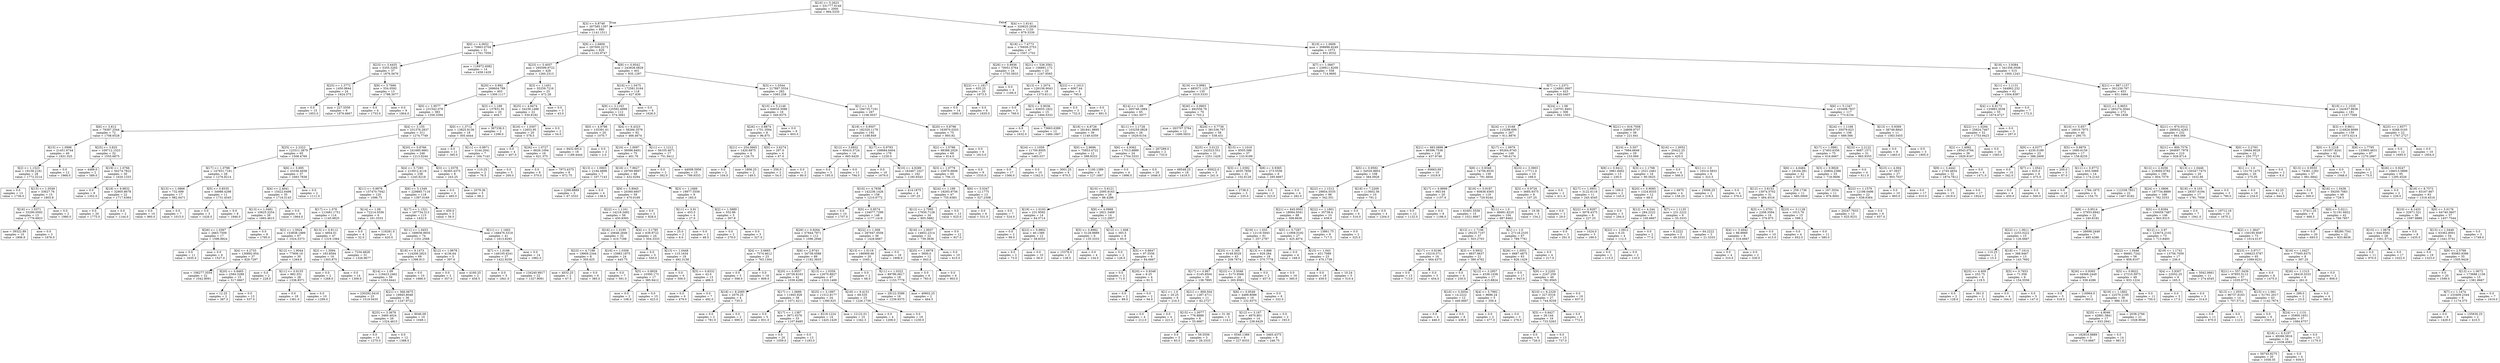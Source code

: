 digraph Tree {
node [shape=box] ;
0 [label="X[10] <= 5.2623\nmse = 331777.9149\nsamples = 2000\nvalue = 994.5335"] ;
1 [label="X[3] <= 0.8748\nmse = 307585.1397\nsamples = 880\nvalue = 1141.1511"] ;
0 -> 1 [labeldistance=2.5, labelangle=45, headlabel="True"] ;
2 [label="X[0] <= 4.0652\nmse = 70863.0704\nsamples = 51\nvalue = 1761.7059"] ;
1 -> 2 ;
3 [label="X[23] <= 3.4455\nmse = 5355.3265\nsamples = 37\nvalue = 1876.5676"] ;
2 -> 3 ;
4 [label="X[25] <= 1.3772\nmse = 1450.9844\nsamples = 24\nvalue = 1924.375"] ;
3 -> 4 ;
5 [label="mse = 0.0\nsamples = 15\nvalue = 1953.0"] ;
4 -> 5 ;
6 [label="mse = 227.5556\nsamples = 9\nvalue = 1876.6667"] ;
4 -> 6 ;
7 [label="X[9] <= 5.7666\nmse = 554.0592\nsamples = 13\nvalue = 1788.3077"] ;
3 -> 7 ;
8 [label="mse = 0.0\nsamples = 4\nvalue = 1753.0"] ;
7 -> 8 ;
9 [label="mse = 0.0\nsamples = 9\nvalue = 1804.0"] ;
7 -> 9 ;
10 [label="mse = 116972.4082\nsamples = 14\nvalue = 1458.1429"] ;
2 -> 10 ;
11 [label="X[9] <= 2.6809\nmse = 297000.2273\nsamples = 829\nvalue = 1102.9747"] ;
1 -> 11 ;
12 [label="X[23] <= 5.4057\nmse = 295599.9722\nsamples = 428\nvalue = 1260.2313"] ;
11 -> 12 ;
13 [label="X[20] <= 0.892\nmse = 269604.789\nsamples = 403\nvalue = 1309.1117"] ;
12 -> 13 ;
14 [label="X[0] <= 1.9577\nmse = 231542.078\nsamples = 383\nvalue = 1356.3394"] ;
13 -> 14 ;
15 [label="X[6] <= 3.812\nmse = 79397.2544\nsamples = 72\nvalue = 1708.6528"] ;
14 -> 15 ;
16 [label="X[15] <= 1.0996\nmse = 21451.6744\nsamples = 40\nvalue = 1831.025"] ;
15 -> 16 ;
17 [label="X[2] <= 1.1523\nmse = 19158.2181\nsamples = 28\nvalue = 1772.3214"] ;
16 -> 17 ;
18 [label="mse = 0.0\nsamples = 13\nvalue = 1736.0"] ;
17 -> 18 ;
19 [label="X[15] <= 1.0549\nmse = 33627.76\nsamples = 15\nvalue = 1803.8"] ;
17 -> 19 ;
20 [label="X[16] <= 1.0371\nmse = 33290.0592\nsamples = 13\nvalue = 1776.6923"] ;
19 -> 20 ;
21 [label="mse = 39322.89\nsamples = 10\nvalue = 1806.9"] ;
20 -> 21 ;
22 [label="mse = 0.0\nsamples = 3\nvalue = 1676.0"] ;
20 -> 22 ;
23 [label="mse = 0.0\nsamples = 2\nvalue = 1980.0"] ;
19 -> 23 ;
24 [label="mse = 0.0\nsamples = 12\nvalue = 1968.0"] ;
16 -> 24 ;
25 [label="X[25] <= 3.825\nmse = 109712.1523\nsamples = 32\nvalue = 1555.6875"] ;
15 -> 25 ;
26 [label="mse = 4489.0\nsamples = 2\nvalue = 589.0"] ;
25 -> 26 ;
27 [label="X[19] <= 1.0766\nmse = 50274.7822\nsamples = 30\nvalue = 1620.1333"] ;
25 -> 27 ;
28 [label="mse = 0.0\nsamples = 8\nvalue = 1352.0"] ;
27 -> 28 ;
29 [label="X[18] <= 9.9832\nmse = 32905.8678\nsamples = 22\nvalue = 1717.6364"] ;
27 -> 29 ;
30 [label="mse = 0.0\nsamples = 20\nvalue = 1775.0"] ;
29 -> 30 ;
31 [label="mse = 0.0\nsamples = 2\nvalue = 1144.0"] ;
29 -> 31 ;
32 [label="X[4] <= 3.155\nmse = 231376.2837\nsamples = 311\nvalue = 1274.7749"] ;
14 -> 32 ;
33 [label="X[25] <= 2.2323\nmse = 123311.3879\nsamples = 65\nvalue = 1508.4769"] ;
32 -> 33 ;
34 [label="X[17] <= 1.0798\nmse = 147931.7181\nsamples = 28\nvalue = 1276.8214"] ;
33 -> 34 ;
35 [label="X[15] <= 1.0866\nmse = 732.699\nsamples = 17\nvalue = 982.6471"] ;
34 -> 35 ;
36 [label="mse = 0.0\nsamples = 10\nvalue = 960.0"] ;
35 -> 36 ;
37 [label="mse = 0.0\nsamples = 7\nvalue = 1015.0"] ;
35 -> 37 ;
38 [label="X[5] <= 0.8535\nmse = 34988.4298\nsamples = 11\nvalue = 1731.4545"] ;
34 -> 38 ;
39 [label="mse = 0.0\nsamples = 3\nvalue = 1426.0"] ;
38 -> 39 ;
40 [label="mse = 0.0\nsamples = 8\nvalue = 1846.0"] ;
38 -> 40 ;
41 [label="X[6] <= 5.695\nmse = 33336.4938\nsamples = 37\nvalue = 1683.7838"] ;
33 -> 41 ;
42 [label="X[4] <= 2.4041\nmse = 15422.6498\nsamples = 35\nvalue = 1716.5143"] ;
41 -> 42 ;
43 [label="X[13] <= 1.0481\nmse = 10625.3254\nsamples = 26\nvalue = 1665.4615"] ;
42 -> 43 ;
44 [label="X[26] <= 1.0367\nmse = 2663.7509\nsamples = 17\nvalue = 1596.8824"] ;
43 -> 44 ;
45 [label="mse = 0.0\nsamples = 11\nvalue = 1635.0"] ;
44 -> 45 ;
46 [label="mse = 0.0\nsamples = 6\nvalue = 1527.0"] ;
44 -> 46 ;
47 [label="mse = 0.0\nsamples = 9\nvalue = 1795.0"] ;
43 -> 47 ;
48 [label="mse = 0.0\nsamples = 9\nvalue = 1864.0"] ;
42 -> 48 ;
49 [label="mse = 0.0\nsamples = 2\nvalue = 1111.0"] ;
41 -> 49 ;
50 [label="X[20] <= 0.8766\nmse = 241685.6661\nsamples = 246\nvalue = 1213.0244"] ;
32 -> 50 ;
51 [label="X[4] <= 5.7293\nmse = 215912.4116\nsamples = 238\nvalue = 1245.6218"] ;
50 -> 51 ;
52 [label="X[11] <= 0.9978\nmse = 157470.7042\nsamples = 120\nvalue = 1096.75"] ;
51 -> 52 ;
53 [label="X[17] <= 1.076\nmse = 113481.1751\nsamples = 114\nvalue = 1145.9825"] ;
52 -> 53 ;
54 [label="X[2] <= 1.5924\nmse = 153838.1889\nsamples = 67\nvalue = 1024.5373"] ;
53 -> 54 ;
55 [label="X[4] <= 4.2733\nmse = 130892.954\nsamples = 37\nvalue = 829.7297"] ;
54 -> 55 ;
56 [label="mse = 106277.3554\nsamples = 22\nvalue = 1042.9091"] ;
55 -> 56 ;
57 [label="X[20] <= 0.8465\nmse = 2584.3289\nsamples = 15\nvalue = 517.0667"] ;
55 -> 57 ;
58 [label="mse = 12.25\nsamples = 2\nvalue = 387.5"] ;
57 -> 58 ;
59 [label="mse = 0.0\nsamples = 13\nvalue = 537.0"] ;
57 -> 59 ;
60 [label="X[12] <= 1.9044\nmse = 77606.16\nsamples = 30\nvalue = 1264.8"] ;
54 -> 60 ;
61 [label="mse = 0.0\nsamples = 2\nvalue = 228.0"] ;
60 -> 61 ;
62 [label="X[11] <= 0.9155\nmse = 882.551\nsamples = 28\nvalue = 1338.8571"] ;
60 -> 62 ;
63 [label="mse = 0.0\nsamples = 18\nvalue = 1361.0"] ;
62 -> 63 ;
64 [label="mse = 0.0\nsamples = 10\nvalue = 1299.0"] ;
62 -> 64 ;
65 [label="X[13] <= 0.8112\nmse = 4954.01\nsamples = 47\nvalue = 1319.1064"] ;
53 -> 65 ;
66 [label="X[2] <= 1.3094\nmse = 183.8594\nsamples = 16\nvalue = 1303.875"] ;
65 -> 66 ;
67 [label="mse = 0.0\nsamples = 2\nvalue = 1268.0"] ;
66 -> 67 ;
68 [label="mse = 0.0\nsamples = 14\nvalue = 1309.0"] ;
66 -> 68 ;
69 [label="mse = 7234.4828\nsamples = 31\nvalue = 1326.9677"] ;
65 -> 69 ;
70 [label="X[14] <= 1.09\nmse = 72214.5556\nsamples = 6\nvalue = 161.3333"] ;
52 -> 70 ;
71 [label="mse = 0.0\nsamples = 4\nvalue = 32.0"] ;
70 -> 71 ;
72 [label="mse = 116281.0\nsamples = 2\nvalue = 420.0"] ;
70 -> 72 ;
73 [label="X[6] <= 5.1349\nmse = 229885.7116\nsamples = 118\nvalue = 1397.0169"] ;
51 -> 73 ;
74 [label="X[17] <= 1.1521\nmse = 187734.313\nsamples = 115\nvalue = 1432.0"] ;
73 -> 74 ;
75 [label="X[11] <= 1.0453\nmse = 169936.8935\nsamples = 74\nvalue = 1331.2568"] ;
74 -> 75 ;
76 [label="X[18] <= 9.1473\nmse = 114206.2823\nsamples = 69\nvalue = 1398.913"] ;
75 -> 76 ;
77 [label="X[14] <= 1.09\nmse = 119423.2462\nsamples = 59\nvalue = 1353.6441"] ;
76 -> 77 ;
78 [label="mse = 230292.0416\nsamples = 23\nvalue = 1519.0435"] ;
77 -> 78 ;
79 [label="X[21] <= 566.0675\nmse = 19945.8048\nsamples = 36\nvalue = 1247.9722"] ;
77 -> 79 ;
80 [label="X[25] <= 3.3678\nmse = 3460.4024\nsamples = 26\nvalue = 1324.4615"] ;
79 -> 80 ;
81 [label="mse = 0.0\nsamples = 14\nvalue = 1270.0"] ;
80 -> 81 ;
82 [label="mse = 0.0\nsamples = 12\nvalue = 1388.0"] ;
80 -> 82 ;
83 [label="mse = 8046.09\nsamples = 10\nvalue = 1049.1"] ;
79 -> 83 ;
84 [label="mse = 0.0\nsamples = 10\nvalue = 1666.0"] ;
76 -> 84 ;
85 [label="X[12] <= 1.9678\nmse = 4136.64\nsamples = 5\nvalue = 397.6"] ;
75 -> 85 ;
86 [label="mse = 0.0\nsamples = 3\nvalue = 357.0"] ;
85 -> 86 ;
87 [label="mse = 4160.25\nsamples = 2\nvalue = 458.5"] ;
85 -> 87 ;
88 [label="X[11] <= 1.1602\nmse = 168476.5318\nsamples = 41\nvalue = 1613.8293"] ;
74 -> 88 ;
89 [label="X[7] <= 1.0198\nmse = 149105.6241\nsamples = 27\nvalue = 1422.9259"] ;
88 -> 89 ;
90 [label="mse = 0.0\nsamples = 5\nvalue = 1841.0"] ;
89 -> 90 ;
91 [label="mse = 134240.9917\nsamples = 22\nvalue = 1327.9091"] ;
89 -> 91 ;
92 [label="mse = 0.0\nsamples = 14\nvalue = 1982.0"] ;
88 -> 92 ;
93 [label="mse = 450.0\nsamples = 3\nvalue = 56.0"] ;
73 -> 93 ;
94 [label="X[3] <= 1.0378\nmse = 36365.4375\nsamples = 8\nvalue = 243.25"] ;
50 -> 94 ;
95 [label="mse = 0.0\nsamples = 3\nvalue = 485.0"] ;
94 -> 95 ;
96 [label="mse = 2079.36\nsamples = 5\nvalue = 98.2"] ;
94 -> 96 ;
97 [label="X[3] <= 1.189\nmse = 137831.91\nsamples = 20\nvalue = 404.7"] ;
13 -> 97 ;
98 [label="X[0] <= 1.3712\nmse = 13825.9136\nsamples = 18\nvalue = 305.4444"] ;
97 -> 98 ;
99 [label="mse = 0.0\nsamples = 11\nvalue = 395.0"] ;
98 -> 99 ;
100 [label="X[11] <= 0.9971\nmse = 3144.2041\nsamples = 7\nvalue = 164.7143"] ;
98 -> 100 ;
101 [label="mse = 110.25\nsamples = 2\nvalue = 76.5"] ;
100 -> 101 ;
102 [label="mse = 0.0\nsamples = 5\nvalue = 200.0"] ;
100 -> 102 ;
103 [label="mse = 367236.0\nsamples = 2\nvalue = 1298.0"] ;
97 -> 103 ;
104 [label="X[3] <= 1.1451\nmse = 55259.7216\nsamples = 25\nvalue = 472.28"] ;
12 -> 104 ;
105 [label="X[25] <= 4.8474\nmse = 34239.1488\nsamples = 22\nvalue = 530.8182"] ;
104 -> 105 ;
106 [label="X[16] <= 1.0307\nmse = 12653.95\nsamples = 20\nvalue = 578.5"] ;
105 -> 106 ;
107 [label="mse = 0.0\nsamples = 4\nvalue = 407.0"] ;
106 -> 107 ;
108 [label="X[26] <= 1.0727\nmse = 6626.1094\nsamples = 16\nvalue = 621.375"] ;
106 -> 108 ;
109 [label="mse = 0.0\nsamples = 8\nvalue = 570.0"] ;
108 -> 109 ;
110 [label="mse = 7973.4375\nsamples = 8\nvalue = 672.75"] ;
108 -> 110 ;
111 [label="mse = 0.0\nsamples = 2\nvalue = 54.0"] ;
105 -> 111 ;
112 [label="mse = 0.0\nsamples = 3\nvalue = 43.0"] ;
104 -> 112 ;
113 [label="X[8] <= 0.9542\nmse = 243928.0829\nsamples = 401\nvalue = 935.1297"] ;
11 -> 113 ;
114 [label="X[16] <= 1.0475\nmse = 172581.0164\nsamples = 118\nvalue = 627.839"] ;
113 -> 114 ;
115 [label="X[9] <= 3.1163\nmse = 125592.4999\nsamples = 112\nvalue = 574.3661"] ;
114 -> 115 ;
116 [label="X[0] <= 4.9786\nmse = 135391.61\nsamples = 20\nvalue = 1070.7"] ;
115 -> 116 ;
117 [label="mse = 9432.6914\nsamples = 18\nvalue = 1189.4444"] ;
116 -> 117 ;
118 [label="mse = 0.0\nsamples = 2\nvalue = 2.0"] ;
116 -> 118 ;
119 [label="X[4] <= 6.4323\nmse = 58266.3576\nsamples = 92\nvalue = 466.4674"] ;
115 -> 119 ;
120 [label="X[16] <= 1.0097\nmse = 36096.8491\nsamples = 75\nvalue = 401.76"] ;
119 -> 120 ;
121 [label="X[13] <= 1.0903\nmse = 2194.4898\nsamples = 7\nvalue = 107.7143"] ;
120 -> 121 ;
122 [label="mse = 2266.8889\nsamples = 3\nvalue = 67.3333"] ;
121 -> 122 ;
123 [label="mse = 0.0\nsamples = 4\nvalue = 138.0"] ;
121 -> 123 ;
124 [label="X[18] <= 7.9627\nmse = 29769.9697\nsamples = 68\nvalue = 432.0294"] ;
120 -> 124 ;
125 [label="X[9] <= 5.8945\nmse = 20360.6607\nsamples = 59\nvalue = 470.0169"] ;
124 -> 125 ;
126 [label="X[22] <= 1.1161\nmse = 14218.3492\nsamples = 56\nvalue = 450.8393"] ;
125 -> 126 ;
127 [label="X[16] <= 1.0195\nmse = 20646.2646\nsamples = 32\nvalue = 410.7188"] ;
126 -> 127 ;
128 [label="X[23] <= 4.7198\nmse = 19909.2344\nsamples = 8\nvalue = 305.625"] ;
127 -> 128 ;
129 [label="mse = 4032.25\nsamples = 2\nvalue = 67.5"] ;
128 -> 129 ;
130 [label="mse = 0.0\nsamples = 6\nvalue = 385.0"] ;
128 -> 130 ;
131 [label="X[16] <= 1.0306\nmse = 15983.1875\nsamples = 24\nvalue = 445.75"] ;
127 -> 131 ;
132 [label="mse = 0.0\nsamples = 7\nvalue = 591.0"] ;
131 -> 132 ;
133 [label="X[5] <= 0.8929\nmse = 10300.173\nsamples = 17\nvalue = 385.9412"] ;
131 -> 133 ;
134 [label="mse = 0.0\nsamples = 2\nvalue = 108.0"] ;
133 -> 134 ;
135 [label="mse = 0.0\nsamples = 15\nvalue = 423.0"] ;
133 -> 135 ;
136 [label="X[4] <= 3.1785\nmse = 639.9722\nsamples = 24\nvalue = 504.3333"] ;
126 -> 136 ;
137 [label="mse = 0.0\nsamples = 5\nvalue = 550.0"] ;
136 -> 137 ;
138 [label="X[13] <= 1.0448\nmse = 115.1634\nsamples = 19\nvalue = 492.3158"] ;
136 -> 138 ;
139 [label="mse = 0.0\nsamples = 6\nvalue = 506.0"] ;
138 -> 139 ;
140 [label="X[5] <= 0.8332\nmse = 42.0\nsamples = 13\nvalue = 486.0"] ;
138 -> 140 ;
141 [label="mse = 0.0\nsamples = 6\nvalue = 479.0"] ;
140 -> 141 ;
142 [label="mse = 0.0\nsamples = 7\nvalue = 492.0"] ;
140 -> 142 ;
143 [label="mse = 0.0\nsamples = 3\nvalue = 828.0"] ;
125 -> 143 ;
144 [label="X[3] <= 1.1669\nmse = 19977.5556\nsamples = 9\nvalue = 183.0"] ;
124 -> 144 ;
145 [label="X[11] <= 0.91\nmse = 453.5\nsamples = 4\nvalue = 27.0"] ;
144 -> 145 ;
146 [label="mse = 25.0\nsamples = 2\nvalue = 6.0"] ;
145 -> 146 ;
147 [label="mse = 0.0\nsamples = 2\nvalue = 48.0"] ;
145 -> 147 ;
148 [label="X[2] <= 1.5889\nmse = 552.96\nsamples = 5\nvalue = 307.8"] ;
144 -> 148 ;
149 [label="mse = 0.0\nsamples = 2\nvalue = 279.0"] ;
148 -> 149 ;
150 [label="mse = 0.0\nsamples = 3\nvalue = 327.0"] ;
148 -> 150 ;
151 [label="X[11] <= 1.1212\nmse = 56105.4671\nsamples = 17\nvalue = 751.9412"] ;
119 -> 151 ;
152 [label="mse = 0.0\nsamples = 2\nvalue = 392.0"] ;
151 -> 152 ;
153 [label="mse = 44008.5956\nsamples = 15\nvalue = 799.9333"] ;
151 -> 153 ;
154 [label="mse = 0.0\nsamples = 6\nvalue = 1626.0"] ;
114 -> 154 ;
155 [label="X[3] <= 1.0344\nmse = 217887.5554\nsamples = 283\nvalue = 1063.258"] ;
113 -> 155 ;
156 [label="X[10] <= 5.2146\nmse = 64916.3086\nsamples = 16\nvalue = 349.9375"] ;
155 -> 156 ;
157 [label="X[26] <= 0.8874\nmse = 1751.3594\nsamples = 8\nvalue = 96.875"] ;
156 -> 157 ;
158 [label="X[21] <= 254.0665\nmse = 1420.6875\nsamples = 4\nvalue = 126.75"] ;
157 -> 158 ;
159 [label="mse = 0.0\nsamples = 2\nvalue = 104.0"] ;
158 -> 159 ;
160 [label="mse = 1806.25\nsamples = 2\nvalue = 149.5"] ;
158 -> 160 ;
161 [label="X[0] <= 3.6274\nmse = 297.0\nsamples = 4\nvalue = 67.0"] ;
157 -> 161 ;
162 [label="mse = 256.0\nsamples = 2\nvalue = 54.0"] ;
161 -> 162 ;
163 [label="mse = 0.0\nsamples = 2\nvalue = 80.0"] ;
161 -> 163 ;
164 [label="mse = 0.0\nsamples = 8\nvalue = 603.0"] ;
156 -> 164 ;
165 [label="X[1] <= 1.0\nmse = 194735.7191\nsamples = 267\nvalue = 1106.0037"] ;
155 -> 165 ;
166 [label="X[19] <= 0.9507\nmse = 182320.1178\nsamples = 192\nvalue = 1188.849"] ;
165 -> 166 ;
167 [label="X[12] <= 3.6932\nmse = 60410.3724\nsamples = 14\nvalue = 665.6429"] ;
166 -> 167 ;
168 [label="mse = 0.0\nsamples = 3\nvalue = 195.0"] ;
167 -> 168 ;
169 [label="mse = 0.0\nsamples = 11\nvalue = 794.0"] ;
167 -> 169 ;
170 [label="X[17] <= 0.9793\nmse = 168684.6404\nsamples = 178\nvalue = 1230.0"] ;
166 -> 170 ;
171 [label="mse = 0.0\nsamples = 16\nvalue = 1679.0"] ;
170 -> 171 ;
172 [label="X[10] <= 4.9289\nmse = 163467.1027\nsamples = 162\nvalue = 1185.6543"] ;
170 -> 172 ;
173 [label="X[10] <= 4.7838\nmse = 142236.1426\nsamples = 158\nvalue = 1210.6772"] ;
172 -> 173 ;
174 [label="mse = 0.0\nsamples = 10\nvalue = 1707.0"] ;
173 -> 174 ;
175 [label="X[5] <= 0.9574\nmse = 134077.7299\nsamples = 148\nvalue = 1177.1419"] ;
173 -> 175 ;
176 [label="X[26] <= 0.9264\nmse = 57844.7971\nsamples = 112\nvalue = 1096.2946"] ;
175 -> 176 ;
177 [label="X[4] <= 3.6665\nmse = 7574.4612\nsamples = 23\nvalue = 763.1304"] ;
176 -> 177 ;
178 [label="mse = 0.0\nsamples = 5\nvalue = 598.0"] ;
177 -> 178 ;
179 [label="mse = 0.0\nsamples = 18\nvalue = 809.0"] ;
177 -> 179 ;
180 [label="X[9] <= 2.9743\nmse = 34738.0588\nsamples = 89\nvalue = 1182.3933"] ;
176 -> 180 ;
181 [label="X[20] <= 0.9557\nmse = 20728.8163\nsamples = 42\nvalue = 1039.4286"] ;
180 -> 181 ;
182 [label="X[18] <= 8.2085\nmse = 2070.25\nsamples = 4\nvalue = 735.5"] ;
181 -> 182 ;
183 [label="mse = 0.0\nsamples = 2\nvalue = 781.0"] ;
182 -> 183 ;
184 [label="mse = 0.0\nsamples = 2\nvalue = 690.0"] ;
182 -> 184 ;
185 [label="X[17] <= 1.0689\nmse = 11945.928\nsamples = 38\nvalue = 1071.4211"] ;
181 -> 185 ;
186 [label="mse = 0.0\nsamples = 5\nvalue = 831.0"] ;
185 -> 186 ;
187 [label="X[17] <= 1.1387\nmse = 3671.0376\nsamples = 33\nvalue = 1107.8485"] ;
185 -> 187 ;
188 [label="mse = 0.0\nsamples = 20\nvalue = 1059.0"] ;
187 -> 188 ;
189 [label="mse = 0.0\nsamples = 13\nvalue = 1183.0"] ;
187 -> 189 ;
190 [label="X[13] <= 1.0359\nmse = 12670.8927\nsamples = 47\nvalue = 1310.1489"] ;
180 -> 190 ;
191 [label="X[25] <= 3.1997\nmse = 11512.8177\nsamples = 24\nvalue = 1390.625"] ;
190 -> 191 ;
192 [label="mse = 8218.1224\nsamples = 14\nvalue = 1425.1429"] ;
191 -> 192 ;
193 [label="mse = 12122.01\nsamples = 10\nvalue = 1342.3"] ;
191 -> 193 ;
194 [label="X[18] <= 9.4151\nmse = 69.535\nsamples = 23\nvalue = 1226.1739"] ;
190 -> 194 ;
195 [label="mse = 0.0\nsamples = 4\nvalue = 1208.0"] ;
194 -> 195 ;
196 [label="mse = 0.0\nsamples = 19\nvalue = 1230.0"] ;
194 -> 196 ;
197 [label="X[22] <= 1.008\nmse = 287647.0556\nsamples = 36\nvalue = 1428.6667"] ;
175 -> 197 ;
198 [label="X[13] <= 1.0119\nmse = 186909.66\nsamples = 20\nvalue = 1045.2"] ;
197 -> 198 ;
199 [label="mse = 0.0\nsamples = 2\nvalue = 68.0"] ;
198 -> 199 ;
200 [label="X[11] <= 1.0322\nmse = 89786.0617\nsamples = 18\nvalue = 1153.7778"] ;
198 -> 200 ;
201 [label="mse = 29122.5586\nsamples = 16\nvalue = 1239.9375"] ;
200 -> 201 ;
202 [label="mse = 40602.25\nsamples = 2\nvalue = 464.5"] ;
200 -> 202 ;
203 [label="mse = 0.0\nsamples = 16\nvalue = 1908.0"] ;
197 -> 203 ;
204 [label="mse = 414.1875\nsamples = 4\nvalue = 197.25"] ;
172 -> 204 ;
205 [label="X[20] <= 0.8796\nmse = 163970.0203\nsamples = 75\nvalue = 893.92"] ;
165 -> 205 ;
206 [label="X[2] <= 1.5788\nmse = 98388.2029\nsamples = 69\nvalue = 814.0"] ;
205 -> 206 ;
207 [label="X[3] <= 1.0779\nmse = 23970.6608\nsamples = 60\nvalue = 706.15"] ;
206 -> 207 ;
208 [label="X[24] <= 1.199\nmse = 19293.9756\nsamples = 47\nvalue = 755.6383"] ;
207 -> 208 ;
209 [label="X[12] <= 2.7995\nmse = 17650.7128\nsamples = 34\nvalue = 805.5882"] ;
208 -> 209 ;
210 [label="X[16] <= 1.0037\nmse = 14852.2314\nsamples = 22\nvalue = 739.3636"] ;
209 -> 210 ;
211 [label="X[25] <= 1.6978\nmse = 3600.0\nsamples = 12\nvalue = 843.0"] ;
210 -> 211 ;
212 [label="mse = 0.0\nsamples = 6\nvalue = 783.0"] ;
211 -> 212 ;
213 [label="mse = 0.0\nsamples = 6\nvalue = 903.0"] ;
211 -> 213 ;
214 [label="mse = 0.0\nsamples = 10\nvalue = 615.0"] ;
210 -> 214 ;
215 [label="mse = 0.0\nsamples = 12\nvalue = 927.0"] ;
209 -> 215 ;
216 [label="mse = 0.0\nsamples = 13\nvalue = 625.0"] ;
208 -> 216 ;
217 [label="X[6] <= 5.0347\nmse = 12.1775\nsamples = 13\nvalue = 527.2308"] ;
207 -> 217 ;
218 [label="mse = 0.0\nsamples = 6\nvalue = 531.0"] ;
217 -> 218 ;
219 [label="mse = 0.0\nsamples = 7\nvalue = 524.0"] ;
217 -> 219 ;
220 [label="mse = 0.0\nsamples = 9\nvalue = 1533.0"] ;
206 -> 220 ;
221 [label="mse = 0.0\nsamples = 6\nvalue = 1813.0"] ;
205 -> 221 ;
222 [label="X[4] <= 1.6141\nmse = 320625.2938\nsamples = 1120\nvalue = 879.3339"] ;
0 -> 222 [labeldistance=2.5, labelangle=-45, headlabel="False"] ;
223 [label="X[18] <= 7.4773\nmse = 176939.3753\nsamples = 47\nvalue = 1507.1702"] ;
222 -> 223 ;
224 [label="X[26] <= 0.8936\nmse = 70051.0764\nsamples = 24\nvalue = 1755.5833"] ;
223 -> 224 ;
225 [label="X[22] <= 1.1817\nmse = 635.25\nsamples = 20\nvalue = 1873.5"] ;
224 -> 225 ;
226 [label="mse = 0.0\nsamples = 14\nvalue = 1890.0"] ;
225 -> 226 ;
227 [label="mse = 0.0\nsamples = 6\nvalue = 1835.0"] ;
225 -> 227 ;
228 [label="mse = 0.0\nsamples = 4\nvalue = 1166.0"] ;
224 -> 228 ;
229 [label="X[21] <= 536.3561\nmse = 156891.172\nsamples = 23\nvalue = 1247.9565"] ;
223 -> 229 ;
230 [label="X[13] <= 1.2074\nmse = 126156.9043\nsamples = 18\nvalue = 1373.6111"] ;
229 -> 230 ;
231 [label="mse = 0.0\nsamples = 3\nvalue = 769.0"] ;
230 -> 231 ;
232 [label="X[3] <= 0.9036\nmse = 63655.1822\nsamples = 15\nvalue = 1494.5333"] ;
230 -> 232 ;
233 [label="mse = 0.0\nsamples = 3\nvalue = 1632.0"] ;
232 -> 233 ;
234 [label="mse = 73663.6389\nsamples = 12\nvalue = 1460.1667"] ;
232 -> 234 ;
235 [label="X[22] <= 1.1613\nmse = 6067.44\nsamples = 5\nvalue = 795.6"] ;
229 -> 235 ;
236 [label="mse = 0.0\nsamples = 3\nvalue = 732.0"] ;
235 -> 236 ;
237 [label="mse = 0.0\nsamples = 2\nvalue = 891.0"] ;
235 -> 237 ;
238 [label="X[19] <= 1.0606\nmse = 308896.8249\nsamples = 1073\nvalue = 851.8332"] ;
222 -> 238 ;
239 [label="X[7] <= 1.0667\nmse = 239911.6209\nsamples = 558\nvalue = 714.9695"] ;
238 -> 239 ;
240 [label="X[19] <= 0.9981\nmse = 485071.123\nsamples = 135\nvalue = 1010.5333"] ;
239 -> 240 ;
241 [label="X[14] <= 1.09\nmse = 265746.1884\nsamples = 65\nvalue = 1341.5077"] ;
240 -> 241 ;
242 [label="X[18] <= 4.8726\nmse = 281841.9895\nsamples = 39\nvalue = 1149.4359"] ;
241 -> 242 ;
243 [label="X[24] <= 1.1059\nmse = 11700.8505\nsamples = 27\nvalue = 1483.037"] ;
242 -> 243 ;
244 [label="mse = 0.0\nsamples = 17\nvalue = 1566.0"] ;
243 -> 244 ;
245 [label="mse = 0.0\nsamples = 10\nvalue = 1342.0"] ;
243 -> 245 ;
246 [label="X[0] <= 2.9696\nmse = 75853.4722\nsamples = 12\nvalue = 398.8333"] ;
242 -> 246 ;
247 [label="mse = 3001.25\nsamples = 6\nvalue = 670.5"] ;
246 -> 247 ;
248 [label="mse = 1100.1389\nsamples = 6\nvalue = 127.1667"] ;
246 -> 248 ;
249 [label="X[11] <= 1.1728\nmse = 103259.0828\nsamples = 26\nvalue = 1629.6154"] ;
241 -> 249 ;
250 [label="X[6] <= 4.9362\nmse = 17013.8889\nsamples = 24\nvalue = 1704.3333"] ;
249 -> 250 ;
251 [label="mse = 0.0\nsamples = 4\nvalue = 1996.0"] ;
250 -> 251 ;
252 [label="mse = 0.0\nsamples = 20\nvalue = 1646.0"] ;
250 -> 252 ;
253 [label="mse = 267289.0\nsamples = 2\nvalue = 733.0"] ;
249 -> 253 ;
254 [label="X[26] <= 0.8903\nmse = 492556.76\nsamples = 70\nvalue = 703.2"] ;
240 -> 254 ;
255 [label="mse = 263707.5764\nsamples = 12\nvalue = 1499.5833"] ;
254 -> 255 ;
256 [label="X[20] <= 0.7736\nmse = 381536.797\nsamples = 58\nvalue = 538.431"] ;
254 -> 256 ;
257 [label="X[25] <= 3.0123\nmse = 242523.551\nsamples = 21\nvalue = 1251.1429"] ;
256 -> 257 ;
258 [label="mse = 68548.25\nsamples = 18\nvalue = 1419.5"] ;
257 -> 258 ;
259 [label="mse = 95922.0\nsamples = 3\nvalue = 241.0"] ;
257 -> 259 ;
260 [label="X[15] <= 1.1016\nmse = 8505.588\nsamples = 37\nvalue = 133.9189"] ;
256 -> 260 ;
261 [label="X[3] <= 1.0392\nmse = 4035.7856\nsamples = 31\nvalue = 102.6129"] ;
260 -> 261 ;
262 [label="X[10] <= 5.6121\nmse = 2095.8163\nsamples = 28\nvalue = 88.4286"] ;
261 -> 262 ;
263 [label="X[19] <= 1.0103\nmse = 231.9592\nsamples = 14\nvalue = 64.5714"] ;
262 -> 263 ;
264 [label="mse = 0.0\nsamples = 2\nvalue = 99.0"] ;
263 -> 264 ;
265 [label="X[22] <= 0.9802\nmse = 40.1389\nsamples = 12\nvalue = 58.8333"] ;
263 -> 265 ;
266 [label="mse = 0.0\nsamples = 2\nvalue = 73.0"] ;
265 -> 266 ;
267 [label="mse = 0.0\nsamples = 10\nvalue = 56.0"] ;
265 -> 267 ;
268 [label="X[9] <= 4.0968\nmse = 2821.3469\nsamples = 14\nvalue = 112.2857"] ;
262 -> 268 ;
269 [label="X[5] <= 0.8982\nmse = 5128.8889\nsamples = 6\nvalue = 135.3333"] ;
268 -> 269 ;
270 [label="mse = 15376.0\nsamples = 2\nvalue = 138.0"] ;
269 -> 270 ;
271 [label="mse = 0.0\nsamples = 4\nvalue = 134.0"] ;
269 -> 271 ;
272 [label="X[12] <= 1.608\nmse = 393.5\nsamples = 8\nvalue = 95.0"] ;
268 -> 272 ;
273 [label="mse = 0.0\nsamples = 2\nvalue = 126.0"] ;
272 -> 273 ;
274 [label="X[5] <= 0.8647\nmse = 97.5556\nsamples = 6\nvalue = 84.6667"] ;
272 -> 274 ;
275 [label="mse = 0.0\nsamples = 2\nvalue = 71.0"] ;
274 -> 275 ;
276 [label="X[20] <= 0.9348\nmse = 6.25\nsamples = 4\nvalue = 91.5"] ;
274 -> 276 ;
277 [label="mse = 0.0\nsamples = 2\nvalue = 89.0"] ;
276 -> 277 ;
278 [label="mse = 0.0\nsamples = 2\nvalue = 94.0"] ;
276 -> 278 ;
279 [label="mse = 2738.0\nsamples = 3\nvalue = 235.0"] ;
261 -> 279 ;
280 [label="X[8] <= 0.9365\nmse = 373.5556\nsamples = 6\nvalue = 295.6667"] ;
260 -> 280 ;
281 [label="mse = 0.0\nsamples = 2\nvalue = 323.0"] ;
280 -> 281 ;
282 [label="mse = 0.0\nsamples = 4\nvalue = 282.0"] ;
280 -> 282 ;
283 [label="X[7] <= 1.2371\nmse = 124891.0907\nsamples = 423\nvalue = 620.6407"] ;
239 -> 283 ;
284 [label="X[24] <= 1.08\nmse = 120701.8401\nsamples = 306\nvalue = 562.1503"] ;
283 -> 284 ;
285 [label="X[24] <= 1.0168\nmse = 115298.699\nsamples = 267\nvalue = 611.8876"] ;
284 -> 285 ;
286 [label="X[21] <= 983.0896\nmse = 86396.7536\nsamples = 118\nvalue = 437.9746"] ;
285 -> 286 ;
287 [label="X[5] <= 0.9592\nmse = 54520.8803\nsamples = 108\nvalue = 384.0926"] ;
286 -> 287 ;
288 [label="X[22] <= 1.1512\nmse = 29854.5535\nsamples = 98\nvalue = 342.551"] ;
287 -> 288 ;
289 [label="X[21] <= 845.9501\nmse = 18064.5041\nsamples = 88\nvalue = 308.8636"] ;
288 -> 289 ;
290 [label="X[19] <= 1.033\nmse = 12116.5945\nsamples = 61\nvalue = 257.2787"] ;
289 -> 290 ;
291 [label="X[25] <= 3.165\nmse = 9149.8529\nsamples = 43\nvalue = 209.7674"] ;
290 -> 291 ;
292 [label="X[17] <= 0.867\nmse = 5145.8504\nsamples = 19\nvalue = 138.7895"] ;
291 -> 292 ;
293 [label="X[1] <= 1.0\nmse = 20.25\nsamples = 8\nvalue = 216.5"] ;
292 -> 293 ;
294 [label="mse = 0.0\nsamples = 4\nvalue = 212.0"] ;
293 -> 294 ;
295 [label="mse = 0.0\nsamples = 4\nvalue = 221.0"] ;
293 -> 295 ;
296 [label="X[21] <= 809.504\nmse = 1287.4711\nsamples = 11\nvalue = 82.2727"] ;
292 -> 296 ;
297 [label="X[15] <= 1.0077\nmse = 776.8889\nsamples = 6\nvalue = 55.6667"] ;
296 -> 297 ;
298 [label="mse = 0.0\nsamples = 3\nvalue = 83.0"] ;
297 -> 298 ;
299 [label="mse = 59.5556\nsamples = 3\nvalue = 28.3333"] ;
297 -> 299 ;
300 [label="mse = 31.36\nsamples = 5\nvalue = 114.2"] ;
296 -> 300 ;
301 [label="X[23] <= 5.5046\nmse = 5173.9566\nsamples = 24\nvalue = 265.9583"] ;
291 -> 301 ;
302 [label="X[8] <= 0.9549\nmse = 4489.8086\nsamples = 16\nvalue = 232.9375"] ;
301 -> 302 ;
303 [label="X[12] <= 3.187\nmse = 4870.801\nsamples = 14\nvalue = 238.6429"] ;
302 -> 303 ;
304 [label="mse = 6540.1389\nsamples = 6\nvalue = 227.8333"] ;
303 -> 304 ;
305 [label="mse = 3465.4375\nsamples = 8\nvalue = 246.75"] ;
303 -> 305 ;
306 [label="mse = 0.0\nsamples = 2\nvalue = 193.0"] ;
302 -> 306 ;
307 [label="mse = 0.0\nsamples = 8\nvalue = 332.0"] ;
301 -> 307 ;
308 [label="X[13] <= 0.886\nmse = 929.284\nsamples = 18\nvalue = 370.7778"] ;
290 -> 308 ;
309 [label="mse = 0.0\nsamples = 2\nvalue = 457.0"] ;
308 -> 309 ;
310 [label="mse = 0.0\nsamples = 16\nvalue = 360.0"] ;
308 -> 310 ;
311 [label="X[5] <= 0.7287\nmse = 11908.0192\nsamples = 27\nvalue = 425.4074"] ;
289 -> 311 ;
312 [label="mse = 0.0\nsamples = 4\nvalue = 168.0"] ;
311 -> 312 ;
313 [label="X[15] <= 1.043\nmse = 451.7089\nsamples = 23\nvalue = 470.1739"] ;
311 -> 313 ;
314 [label="mse = 0.0\nsamples = 18\nvalue = 459.0"] ;
313 -> 314 ;
315 [label="mse = 10.24\nsamples = 5\nvalue = 510.4"] ;
313 -> 315 ;
316 [label="X[22] <= 1.1801\nmse = 35738.4\nsamples = 10\nvalue = 639.0"] ;
288 -> 316 ;
317 [label="mse = 13861.75\nsamples = 8\nvalue = 717.5"] ;
316 -> 317 ;
318 [label="mse = 0.0\nsamples = 2\nvalue = 325.0"] ;
316 -> 318 ;
319 [label="X[18] <= 7.2209\nmse = 113602.56\nsamples = 10\nvalue = 791.2"] ;
287 -> 319 ;
320 [label="mse = 0.0\nsamples = 6\nvalue = 516.0"] ;
319 -> 320 ;
321 [label="mse = 0.0\nsamples = 4\nvalue = 1204.0"] ;
319 -> 321 ;
322 [label="mse = 60663.69\nsamples = 10\nvalue = 1019.9"] ;
286 -> 322 ;
323 [label="X[17] <= 1.0979\nmse = 95264.9745\nsamples = 149\nvalue = 749.6174"] ;
285 -> 323 ;
324 [label="X[8] <= 0.9348\nmse = 74756.9535\nsamples = 139\nvalue = 791.4604"] ;
323 -> 324 ;
325 [label="X[17] <= 0.8899\nmse = 983.04\nsamples = 20\nvalue = 1157.6"] ;
324 -> 325 ;
326 [label="mse = 0.0\nsamples = 12\nvalue = 1132.0"] ;
325 -> 326 ;
327 [label="mse = 0.0\nsamples = 8\nvalue = 1196.0"] ;
325 -> 327 ;
328 [label="X[19] <= 0.9187\nmse = 60838.4565\nsamples = 119\nvalue = 729.9244"] ;
324 -> 328 ;
329 [label="mse = 61601.5556\nsamples = 15\nvalue = 1021.6667"] ;
328 -> 329 ;
330 [label="X[11] <= 1.0\nmse = 46681.8225\nsamples = 104\nvalue = 687.8462"] ;
328 -> 330 ;
331 [label="X[12] <= 1.7106\nmse = 29225.7107\nsamples = 37\nvalue = 503.2703"] ;
330 -> 331 ;
332 [label="X[17] <= 0.8196\nmse = 10219.3711\nsamples = 16\nvalue = 664.4375"] ;
331 -> 332 ;
333 [label="mse = 0.0\nsamples = 13\nvalue = 713.0"] ;
332 -> 333 ;
334 [label="mse = 0.0\nsamples = 3\nvalue = 454.0"] ;
332 -> 334 ;
335 [label="X[3] <= 0.9932\nmse = 8837.9637\nsamples = 21\nvalue = 380.4762"] ;
331 -> 335 ;
336 [label="mse = 0.0\nsamples = 4\nvalue = 230.0"] ;
335 -> 336 ;
337 [label="X[12] <= 3.2957\nmse = 4336.1038\nsamples = 17\nvalue = 415.8824"] ;
335 -> 337 ;
338 [label="X[10] <= 5.5054\nmse = 14.2222\nsamples = 12\nvalue = 440.6667"] ;
337 -> 338 ;
339 [label="mse = 0.0\nsamples = 4\nvalue = 446.0"] ;
338 -> 339 ;
340 [label="mse = 0.0\nsamples = 8\nvalue = 438.0"] ;
338 -> 340 ;
341 [label="X[4] <= 5.7992\nmse = 9696.24\nsamples = 5\nvalue = 356.4"] ;
337 -> 341 ;
342 [label="mse = 0.0\nsamples = 2\nvalue = 477.0"] ;
341 -> 342 ;
343 [label="mse = 0.0\nsamples = 3\nvalue = 276.0"] ;
341 -> 343 ;
344 [label="X[1] <= 1.0\nmse = 27118.2335\nsamples = 67\nvalue = 789.7761"] ;
330 -> 344 ;
345 [label="X[26] <= 1.0551\nmse = 6687.4875\nsamples = 63\nvalue = 826.1429"] ;
344 -> 345 ;
346 [label="mse = 0.0\nsamples = 17\nvalue = 943.0"] ;
345 -> 346 ;
347 [label="X[9] <= 3.2205\nmse = 2247.259\nsamples = 46\nvalue = 782.9565"] ;
345 -> 347 ;
348 [label="X[10] <= 6.2329\nmse = 327.0316\nsamples = 27\nvalue = 744.9259"] ;
347 -> 348 ;
349 [label="X[5] <= 0.8427\nmse = 26.144\nsamples = 19\nvalue = 733.5263"] ;
348 -> 349 ;
350 [label="mse = 0.0\nsamples = 6\nvalue = 726.0"] ;
349 -> 350 ;
351 [label="mse = 0.0\nsamples = 13\nvalue = 737.0"] ;
349 -> 351 ;
352 [label="mse = 0.0\nsamples = 8\nvalue = 772.0"] ;
348 -> 352 ;
353 [label="mse = 0.0\nsamples = 19\nvalue = 837.0"] ;
347 -> 353 ;
354 [label="mse = 0.0\nsamples = 4\nvalue = 217.0"] ;
344 -> 354 ;
355 [label="X[23] <= 3.3903\nmse = 17711.0\nsamples = 10\nvalue = 168.0"] ;
323 -> 355 ;
356 [label="X[3] <= 0.9726\nmse = 3685.9375\nsamples = 8\nvalue = 107.25"] ;
355 -> 356 ;
357 [label="mse = 19.36\nsamples = 5\nvalue = 154.2"] ;
356 -> 357 ;
358 [label="mse = 0.0\nsamples = 3\nvalue = 29.0"] ;
356 -> 358 ;
359 [label="mse = 0.0\nsamples = 2\nvalue = 411.0"] ;
355 -> 359 ;
360 [label="X[21] <= 916.7008\nmse = 24809.9737\nsamples = 39\nvalue = 221.641"] ;
284 -> 360 ;
361 [label="X[10] <= 5.507\nmse = 7984.6849\nsamples = 29\nvalue = 153.069"] ;
360 -> 361 ;
362 [label="X[8] <= 0.9412\nmse = 3981.8462\nsamples = 13\nvalue = 230.0"] ;
361 -> 362 ;
363 [label="X[17] <= 1.0951\nmse = 3122.6116\nsamples = 11\nvalue = 245.4545"] ;
362 -> 363 ;
364 [label="X[22] <= 0.9297\nmse = 3078.4375\nsamples = 8\nvalue = 227.25"] ;
363 -> 364 ;
365 [label="mse = 0.0\nsamples = 3\nvalue = 291.0"] ;
364 -> 365 ;
366 [label="mse = 1024.0\nsamples = 5\nvalue = 189.0"] ;
364 -> 366 ;
367 [label="mse = 0.0\nsamples = 3\nvalue = 294.0"] ;
363 -> 367 ;
368 [label="mse = 169.0\nsamples = 2\nvalue = 145.0"] ;
362 -> 368 ;
369 [label="X[3] <= 1.1768\nmse = 2521.2461\nsamples = 16\nvalue = 90.5625"] ;
361 -> 369 ;
370 [label="X[20] <= 0.9085\nmse = 1324.8333\nsamples = 12\nvalue = 68.0"] ;
369 -> 370 ;
371 [label="X[12] <= 4.244\nmse = 284.2222\nsamples = 6\nvalue = 100.6667"] ;
370 -> 371 ;
372 [label="X[22] <= 1.0912\nmse = 6.25\nsamples = 4\nvalue = 112.5"] ;
371 -> 372 ;
373 [label="mse = 0.0\nsamples = 2\nvalue = 115.0"] ;
372 -> 373 ;
374 [label="mse = 0.0\nsamples = 2\nvalue = 110.0"] ;
372 -> 374 ;
375 [label="mse = 0.0\nsamples = 2\nvalue = 77.0"] ;
371 -> 375 ;
376 [label="X[7] <= 1.1135\nmse = 231.2222\nsamples = 6\nvalue = 35.3333"] ;
370 -> 376 ;
377 [label="mse = 6.2222\nsamples = 3\nvalue = 49.3333"] ;
376 -> 377 ;
378 [label="mse = 64.2222\nsamples = 3\nvalue = 21.3333"] ;
376 -> 378 ;
379 [label="mse = 1.6875\nsamples = 4\nvalue = 158.25"] ;
369 -> 379 ;
380 [label="X[16] <= 1.0052\nmse = 20422.25\nsamples = 10\nvalue = 420.5"] ;
360 -> 380 ;
381 [label="mse = 0.0\nsamples = 4\nvalue = 566.0"] ;
380 -> 381 ;
382 [label="X[1] <= 1.0\nmse = 10514.5833\nsamples = 6\nvalue = 323.5"] ;
380 -> 382 ;
383 [label="mse = 15006.25\nsamples = 2\nvalue = 218.5"] ;
382 -> 383 ;
384 [label="mse = 0.0\nsamples = 4\nvalue = 376.0"] ;
382 -> 384 ;
385 [label="X[6] <= 5.1347\nmse = 103498.7837\nsamples = 117\nvalue = 773.6154"] ;
283 -> 385 ;
386 [label="X[24] <= 1.1168\nmse = 35079.623\nsamples = 106\nvalue = 689.566"] ;
385 -> 386 ;
387 [label="X[17] <= 1.0981\nmse = 27403.6356\nsamples = 75\nvalue = 616.6667"] ;
386 -> 387 ;
388 [label="X[6] <= 4.6484\nmse = 18164.381\nsamples = 42\nvalue = 537.0"] ;
387 -> 388 ;
389 [label="X[12] <= 3.8153\nmse = 13974.5702\nsamples = 31\nvalue = 484.4516"] ;
388 -> 389 ;
390 [label="X[3] <= 1.0701\nmse = 2208.3594\nsamples = 16\nvalue = 376.875"] ;
389 -> 390 ;
391 [label="X[4] <= 3.4942\nmse = 88.8889\nsamples = 6\nvalue = 316.6667"] ;
390 -> 391 ;
392 [label="mse = 0.0\nsamples = 4\nvalue = 310.0"] ;
391 -> 392 ;
393 [label="mse = 0.0\nsamples = 2\nvalue = 330.0"] ;
391 -> 393 ;
394 [label="mse = 0.0\nsamples = 10\nvalue = 413.0"] ;
390 -> 394 ;
395 [label="X[23] <= 3.1128\nmse = 1013.76\nsamples = 15\nvalue = 599.2"] ;
389 -> 395 ;
396 [label="mse = 0.0\nsamples = 4\nvalue = 652.0"] ;
395 -> 396 ;
397 [label="mse = 0.0\nsamples = 11\nvalue = 580.0"] ;
395 -> 397 ;
398 [label="mse = 259.1736\nsamples = 11\nvalue = 685.0909"] ;
388 -> 398 ;
399 [label="X[3] <= 0.9826\nmse = 20804.2388\nsamples = 33\nvalue = 718.0606"] ;
387 -> 399 ;
400 [label="mse = 167.3554\nsamples = 11\nvalue = 876.9091"] ;
399 -> 400 ;
401 [label="X[22] <= 1.1579\nmse = 12198.0496\nsamples = 22\nvalue = 638.6364"] ;
399 -> 401 ;
402 [label="mse = 20247.7633\nsamples = 13\nvalue = 625.9231"] ;
401 -> 402 ;
403 [label="mse = 0.0\nsamples = 9\nvalue = 657.0"] ;
401 -> 403 ;
404 [label="X[23] <= 2.2122\nmse = 9687.1571\nsamples = 31\nvalue = 865.9355"] ;
386 -> 404 ;
405 [label="mse = 0.0\nsamples = 4\nvalue = 611.0"] ;
404 -> 405 ;
406 [label="X[23] <= 4.004\nmse = 67.3937\nsamples = 27\nvalue = 903.7037"] ;
404 -> 406 ;
407 [label="mse = 0.0\nsamples = 10\nvalue = 893.0"] ;
406 -> 407 ;
408 [label="mse = 0.0\nsamples = 17\nvalue = 910.0"] ;
406 -> 408 ;
409 [label="X[13] <= 0.9369\nmse = 38749.8843\nsamples = 11\nvalue = 1583.5455"] ;
385 -> 409 ;
410 [label="mse = 0.0\nsamples = 8\nvalue = 1463.0"] ;
409 -> 410 ;
411 [label="mse = 0.0\nsamples = 3\nvalue = 1905.0"] ;
409 -> 411 ;
412 [label="X[18] <= 3.9384\nmse = 341356.0506\nsamples = 515\nvalue = 1000.1243"] ;
238 -> 412 ;
413 [label="X[11] <= 1.1131\nmse = 344862.232\nsamples = 62\nvalue = 1504.8387"] ;
412 -> 413 ;
414 [label="X[4] <= 6.9173\nmse = 133883.3038\nsamples = 55\nvalue = 1674.4727"] ;
413 -> 414 ;
415 [label="X[22] <= 1.0294\nmse = 25824.7467\nsamples = 52\nvalue = 1753.9423"] ;
414 -> 415 ;
416 [label="X[2] <= 1.4992\nmse = 18543.0764\nsamples = 36\nvalue = 1829.9167"] ;
415 -> 416 ;
417 [label="X[9] <= 3.4442\nmse = 2745.4834\nsamples = 32\nvalue = 1874.7812"] ;
416 -> 417 ;
418 [label="mse = 0.0\nsamples = 15\nvalue = 1819.0"] ;
417 -> 418 ;
419 [label="mse = 0.0\nsamples = 17\nvalue = 1924.0"] ;
417 -> 419 ;
420 [label="mse = 0.0\nsamples = 4\nvalue = 1471.0"] ;
416 -> 420 ;
421 [label="mse = 0.0\nsamples = 16\nvalue = 1583.0"] ;
415 -> 421 ;
422 [label="mse = 0.0\nsamples = 3\nvalue = 297.0"] ;
414 -> 422 ;
423 [label="mse = 0.0\nsamples = 7\nvalue = 172.0"] ;
413 -> 423 ;
424 [label="X[21] <= 887.1157\nmse = 301239.797\nsamples = 453\nvalue = 931.0464"] ;
412 -> 424 ;
425 [label="X[22] <= 0.9653\nmse = 283274.3044\nsamples = 272\nvalue = 780.1838"] ;
424 -> 425 ;
426 [label="X[10] <= 5.657\nmse = 16010.7875\nsamples = 40\nvalue = 290.75"] ;
425 -> 426 ;
427 [label="X[9] <= 4.0377\nmse = 4230.0189\nsamples = 23\nvalue = 388.2609"] ;
426 -> 427 ;
428 [label="mse = 0.0\nsamples = 15\nvalue = 342.0"] ;
427 -> 428 ;
429 [label="X[7] <= 1.0541\nmse = 625.0\nsamples = 8\nvalue = 475.0"] ;
427 -> 429 ;
430 [label="mse = 0.0\nsamples = 4\nvalue = 450.0"] ;
429 -> 430 ;
431 [label="mse = 0.0\nsamples = 4\nvalue = 500.0"] ;
429 -> 431 ;
432 [label="X[5] <= 0.8879\nmse = 1680.6159\nsamples = 17\nvalue = 158.8235"] ;
426 -> 432 ;
433 [label="mse = 200.0\nsamples = 3\nvalue = 87.0"] ;
432 -> 433 ;
434 [label="X[11] <= 0.9772\nmse = 655.5969\nsamples = 14\nvalue = 174.2143"] ;
432 -> 434 ;
435 [label="mse = 0.0\nsamples = 10\nvalue = 182.0"] ;
434 -> 435 ;
436 [label="mse = 1764.1875\nsamples = 4\nvalue = 154.75"] ;
434 -> 436 ;
437 [label="X[21] <= 874.0312\nmse = 280932.4263\nsamples = 232\nvalue = 864.569"] ;
425 -> 437 ;
438 [label="X[21] <= 800.7576\nmse = 264697.7978\nsamples = 210\nvalue = 928.8714"] ;
437 -> 438 ;
439 [label="X[12] <= 2.0256\nmse = 219060.0782\nsamples = 190\nvalue = 854.7579"] ;
438 -> 439 ;
440 [label="mse = 112339.7851\nsamples = 22\nvalue = 1407.8182"] ;
439 -> 440 ;
441 [label="X[24] <= 1.0806\nmse = 187734.8889\nsamples = 168\nvalue = 782.3333"] ;
439 -> 441 ;
442 [label="X[8] <= 0.9514\nmse = 37953.6942\nsamples = 22\nvalue = 240.8182"] ;
441 -> 442 ;
443 [label="X[22] <= 1.0611\nmse = 2253.0222\nsamples = 15\nvalue = 126.6667"] ;
442 -> 443 ;
444 [label="mse = 110.25\nsamples = 2\nvalue = 15.5"] ;
443 -> 444 ;
445 [label="X[18] <= 7.1614\nmse = 388.9467\nsamples = 13\nvalue = 143.7692"] ;
443 -> 445 ;
446 [label="X[25] <= 4.409\nmse = 252.75\nsamples = 4\nvalue = 119.5"] ;
445 -> 446 ;
447 [label="mse = 0.0\nsamples = 2\nvalue = 128.0"] ;
446 -> 447 ;
448 [label="mse = 361.0\nsamples = 2\nvalue = 111.0"] ;
446 -> 448 ;
449 [label="X[5] <= 0.7653\nmse = 71.358\nsamples = 9\nvalue = 154.5556"] ;
445 -> 449 ;
450 [label="mse = 0.0\nsamples = 4\nvalue = 164.0"] ;
449 -> 450 ;
451 [label="mse = 0.0\nsamples = 5\nvalue = 147.0"] ;
449 -> 451 ;
452 [label="mse = 26698.2449\nsamples = 7\nvalue = 485.4286"] ;
442 -> 452 ;
453 [label="X[5] <= 0.8394\nmse = 159459.7487\nsamples = 146\nvalue = 863.9315"] ;
441 -> 453 ;
454 [label="X[12] <= 3.97\nmse = 123674.2102\nsamples = 73\nvalue = 713.8493"] ;
453 -> 454 ;
455 [label="X[22] <= 1.0446\nmse = 66681.7242\nsamples = 56\nvalue = 858.9107"] ;
454 -> 455 ;
456 [label="X[26] <= 0.9365\nmse = 34566.2449\nsamples = 7\nvalue = 339.4286"] ;
455 -> 456 ;
457 [label="mse = 0.0\nsamples = 5\nvalue = 318.0"] ;
456 -> 457 ;
458 [label="mse = 116964.0\nsamples = 2\nvalue = 393.0"] ;
456 -> 458 ;
459 [label="X[5] <= 0.8022\nmse = 27210.5973\nsamples = 49\nvalue = 933.1224"] ;
455 -> 459 ;
460 [label="X[19] <= 1.1802\nmse = 22570.2195\nsamples = 38\nvalue = 986.1316"] ;
459 -> 460 ;
461 [label="X[25] <= 4.8046\nmse = 42881.3841\nsamples = 17\nvalue = 933.2941"] ;
460 -> 461 ;
462 [label="mse = 182810.8889\nsamples = 3\nvalue = 710.6667"] ;
461 -> 462 ;
463 [label="mse = 0.0\nsamples = 14\nvalue = 981.0"] ;
461 -> 463 ;
464 [label="mse = 2038.2766\nsamples = 21\nvalue = 1028.9048"] ;
460 -> 464 ;
465 [label="mse = 0.0\nsamples = 11\nvalue = 750.0"] ;
459 -> 465 ;
466 [label="X[19] <= 1.1741\nmse = 13756.7059\nsamples = 17\nvalue = 236.0"] ;
454 -> 466 ;
467 [label="X[4] <= 3.9307\nmse = 22052.25\nsamples = 6\nvalue = 165.5"] ;
466 -> 467 ;
468 [label="mse = 0.0\nsamples = 3\nvalue = 17.0"] ;
467 -> 468 ;
469 [label="mse = 0.0\nsamples = 3\nvalue = 314.0"] ;
467 -> 469 ;
470 [label="mse = 5042.0661\nsamples = 11\nvalue = 274.4545"] ;
466 -> 470 ;
471 [label="X[2] <= 1.3647\nmse = 150195.9587\nsamples = 73\nvalue = 1014.0137"] ;
453 -> 471 ;
472 [label="X[23] <= 3.9717\nmse = 106623.5787\nsamples = 65\nvalue = 1089.9231"] ;
471 -> 472 ;
473 [label="X[21] <= 557.3439\nmse = 97855.5112\nsamples = 57\nvalue = 1035.8772"] ;
472 -> 473 ;
474 [label="X[13] <= 1.0551\nmse = 96737.8163\nsamples = 14\nvalue = 707.5714"] ;
473 -> 474 ;
475 [label="mse = 0.0\nsamples = 11\nvalue = 870.0"] ;
474 -> 475 ;
476 [label="mse = 0.0\nsamples = 3\nvalue = 112.0"] ;
474 -> 476 ;
477 [label="X[15] <= 1.061\nmse = 51701.2017\nsamples = 43\nvalue = 1142.7674"] ;
473 -> 477 ;
478 [label="mse = 0.0\nsamples = 6\nvalue = 1501.0"] ;
477 -> 478 ;
479 [label="X[24] <= 1.1131\nmse = 35900.1651\nsamples = 37\nvalue = 1084.6757"] ;
477 -> 479 ;
480 [label="X[18] <= 6.5197\nmse = 49266.5816\nsamples = 24\nvalue = 1038.4583"] ;
479 -> 480 ;
481 [label="mse = 56745.8275\nsamples = 20\nvalue = 1058.35"] ;
480 -> 481 ;
482 [label="mse = 0.0\nsamples = 4\nvalue = 939.0"] ;
480 -> 482 ;
483 [label="mse = 0.0\nsamples = 13\nvalue = 1170.0"] ;
479 -> 483 ;
484 [label="mse = 0.0\nsamples = 8\nvalue = 1475.0"] ;
472 -> 484 ;
485 [label="X[16] <= 1.0427\nmse = 77005.9375\nsamples = 8\nvalue = 397.25"] ;
471 -> 485 ;
486 [label="X[26] <= 1.1315\nmse = 28418.3333\nsamples = 6\nvalue = 261.0"] ;
485 -> 486 ;
487 [label="mse = 289.0\nsamples = 2\nvalue = 23.0"] ;
486 -> 487 ;
488 [label="mse = 0.0\nsamples = 4\nvalue = 380.0"] ;
486 -> 488 ;
489 [label="mse = 0.0\nsamples = 2\nvalue = 806.0"] ;
485 -> 489 ;
490 [label="X[13] <= 1.0446\nmse = 150347.7475\nsamples = 20\nvalue = 1632.95"] ;
438 -> 490 ;
491 [label="X[18] <= 9.103\nmse = 29357.6194\nsamples = 17\nvalue = 1781.7059"] ;
490 -> 491 ;
492 [label="mse = 0.0\nsamples = 7\nvalue = 1941.0"] ;
491 -> 492 ;
493 [label="mse = 19712.16\nsamples = 10\nvalue = 1670.2"] ;
491 -> 493 ;
494 [label="mse = 0.0\nsamples = 3\nvalue = 790.0"] ;
490 -> 494 ;
495 [label="X[0] <= 3.2793\nmse = 19684.9029\nsamples = 22\nvalue = 250.7727"] ;
437 -> 495 ;
496 [label="X[1] <= 1.0\nmse = 15170.1475\nsamples = 20\nvalue = 275.05"] ;
495 -> 496 ;
497 [label="mse = 0.0\nsamples = 18\nvalue = 234.0"] ;
496 -> 497 ;
498 [label="mse = 42.25\nsamples = 2\nvalue = 644.5"] ;
496 -> 498 ;
499 [label="mse = 0.0\nsamples = 2\nvalue = 8.0"] ;
495 -> 499 ;
500 [label="X[19] <= 1.1535\nmse = 242637.8636\nsamples = 181\nvalue = 1157.7569"] ;
424 -> 500 ;
501 [label="X[3] <= 0.9811\nmse = 216826.8099\nsamples = 159\nvalue = 1073.4214"] ;
500 -> 501 ;
502 [label="X[0] <= 5.1218\nmse = 191057.8241\nsamples = 62\nvalue = 765.4194"] ;
501 -> 502 ;
503 [label="X[13] <= 0.9555\nmse = 74381.1283\nsamples = 57\nvalue = 661.6842"] ;
502 -> 503 ;
504 [label="mse = 0.0\nsamples = 9\nvalue = 300.0"] ;
503 -> 504 ;
505 [label="X[16] <= 1.0436\nmse = 59200.7083\nsamples = 48\nvalue = 729.5"] ;
503 -> 505 ;
506 [label="mse = 37411.25\nsamples = 6\nvalue = 468.5"] ;
505 -> 506 ;
507 [label="X[0] <= 5.0211\nmse = 51191.6922\nsamples = 42\nvalue = 766.7857"] ;
505 -> 507 ;
508 [label="mse = 0.0\nsamples = 20\nvalue = 693.0"] ;
507 -> 508 ;
509 [label="mse = 88280.7541\nsamples = 22\nvalue = 833.8636"] ;
507 -> 509 ;
510 [label="mse = 0.0\nsamples = 5\nvalue = 1948.0"] ;
502 -> 510 ;
511 [label="X[9] <= 1.7795\nmse = 133905.4631\nsamples = 97\nvalue = 1270.2887"] ;
501 -> 511 ;
512 [label="mse = 0.0\nsamples = 2\nvalue = 75.0"] ;
511 -> 512 ;
513 [label="X[26] <= 0.9247\nmse = 106013.0899\nsamples = 95\nvalue = 1295.4526"] ;
511 -> 513 ;
514 [label="mse = 0.0\nsamples = 2\nvalue = 226.0"] ;
513 -> 514 ;
515 [label="X[18] <= 8.7573\nmse = 83167.667\nsamples = 93\nvalue = 1318.4516"] ;
513 -> 515 ;
516 [label="X[10] <= 6.1433\nmse = 32971.321\nsamples = 36\nvalue = 1097.8889"] ;
515 -> 516 ;
517 [label="X[15] <= 1.0678\nmse = 644.9592\nsamples = 28\nvalue = 1001.5714"] ;
516 -> 517 ;
518 [label="mse = 0.0\nsamples = 11\nvalue = 970.0"] ;
517 -> 518 ;
519 [label="mse = 0.0\nsamples = 17\nvalue = 1022.0"] ;
517 -> 519 ;
520 [label="mse = 0.0\nsamples = 8\nvalue = 1435.0"] ;
516 -> 520 ;
521 [label="X[0] <= 5.0176\nmse = 64740.3607\nsamples = 57\nvalue = 1457.7544"] ;
515 -> 521 ;
522 [label="X[15] <= 1.0449\nmse = 63362.8001\nsamples = 54\nvalue = 1441.5741"] ;
521 -> 522 ;
523 [label="mse = 0.0\nsamples = 19\nvalue = 1323.0"] ;
522 -> 523 ;
524 [label="X[9] <= 2.5768\nmse = 85983.9396\nsamples = 35\nvalue = 1505.9429"] ;
522 -> 524 ;
525 [label="mse = 0.0\nsamples = 20\nvalue = 1599.0"] ;
524 -> 525 ;
526 [label="X[13] <= 1.0673\nmse = 173688.1156\nsamples = 15\nvalue = 1381.8667"] ;
524 -> 526 ;
527 [label="X[7] <= 1.1474\nmse = 233409.2344\nsamples = 8\nvalue = 1174.375"] ;
526 -> 527 ;
528 [label="mse = 0.0\nsamples = 6\nvalue = 1429.0"] ;
527 -> 528 ;
529 [label="mse = 155630.25\nsamples = 2\nvalue = 410.5"] ;
527 -> 529 ;
530 [label="mse = 0.0\nsamples = 7\nvalue = 1619.0"] ;
526 -> 530 ;
531 [label="mse = 0.0\nsamples = 3\nvalue = 1749.0"] ;
521 -> 531 ;
532 [label="X[25] <= 1.9377\nmse = 6268.0165\nsamples = 22\nvalue = 1767.2727"] ;
500 -> 532 ;
533 [label="mse = 0.0\nsamples = 12\nvalue = 1695.0"] ;
532 -> 533 ;
534 [label="mse = 0.0\nsamples = 10\nvalue = 1854.0"] ;
532 -> 534 ;
}